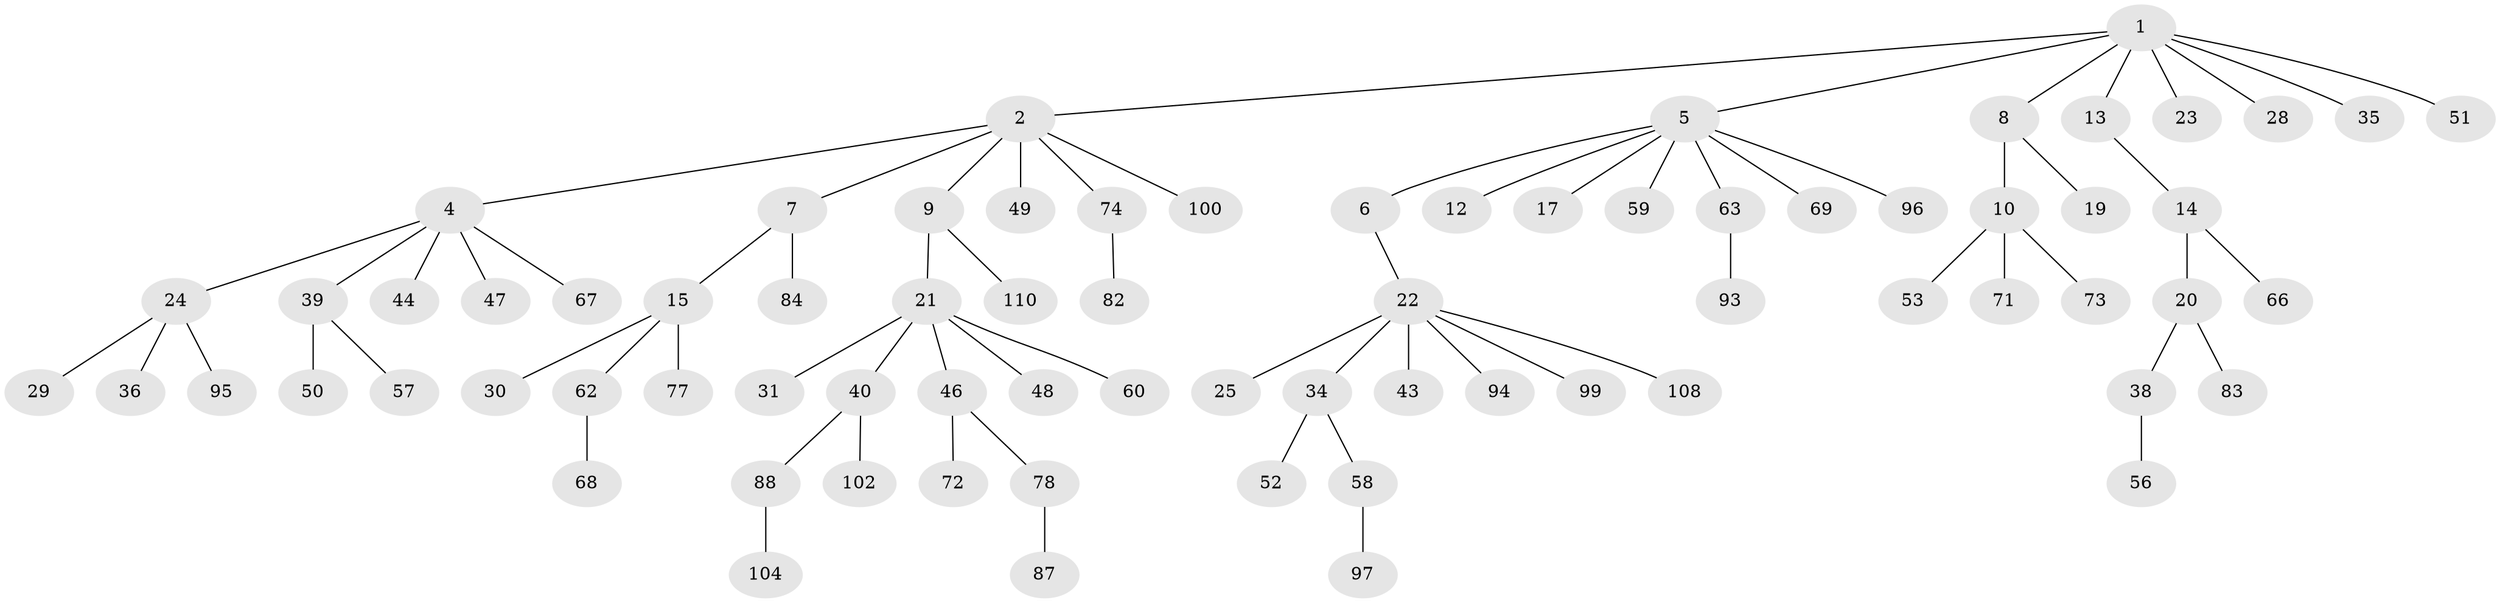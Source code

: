 // original degree distribution, {9: 0.00909090909090909, 7: 0.00909090909090909, 1: 0.5, 2: 0.2818181818181818, 5: 0.02727272727272727, 3: 0.10909090909090909, 4: 0.03636363636363636, 6: 0.02727272727272727}
// Generated by graph-tools (version 1.1) at 2025/11/02/27/25 16:11:25]
// undirected, 74 vertices, 73 edges
graph export_dot {
graph [start="1"]
  node [color=gray90,style=filled];
  1 [super="+3"];
  2 [super="+41"];
  4 [super="+16"];
  5 [super="+11"];
  6 [super="+64"];
  7 [super="+54"];
  8 [super="+33"];
  9 [super="+45"];
  10 [super="+32"];
  12 [super="+61"];
  13;
  14 [super="+55"];
  15 [super="+18"];
  17;
  19 [super="+79"];
  20;
  21 [super="+26"];
  22 [super="+90"];
  23;
  24 [super="+27"];
  25;
  28;
  29;
  30;
  31;
  34 [super="+37"];
  35;
  36;
  38 [super="+86"];
  39 [super="+42"];
  40;
  43 [super="+65"];
  44;
  46 [super="+70"];
  47;
  48;
  49 [super="+91"];
  50 [super="+106"];
  51;
  52 [super="+75"];
  53;
  56;
  57;
  58;
  59 [super="+89"];
  60 [super="+76"];
  62 [super="+103"];
  63 [super="+81"];
  66;
  67 [super="+80"];
  68;
  69;
  71;
  72;
  73;
  74;
  77 [super="+98"];
  78 [super="+85"];
  82 [super="+101"];
  83;
  84 [super="+107"];
  87;
  88 [super="+92"];
  93;
  94;
  95;
  96;
  97;
  99;
  100 [super="+105"];
  102;
  104 [super="+109"];
  108;
  110;
  1 -- 2;
  1 -- 5;
  1 -- 8;
  1 -- 13;
  1 -- 23;
  1 -- 28;
  1 -- 35;
  1 -- 51;
  2 -- 4;
  2 -- 7;
  2 -- 9;
  2 -- 49;
  2 -- 74;
  2 -- 100;
  4 -- 67;
  4 -- 39;
  4 -- 24;
  4 -- 44;
  4 -- 47;
  5 -- 6;
  5 -- 69;
  5 -- 96;
  5 -- 17;
  5 -- 59;
  5 -- 12;
  5 -- 63;
  6 -- 22;
  7 -- 15;
  7 -- 84;
  8 -- 10;
  8 -- 19;
  9 -- 21;
  9 -- 110;
  10 -- 73;
  10 -- 53;
  10 -- 71;
  13 -- 14;
  14 -- 20;
  14 -- 66;
  15 -- 30;
  15 -- 62;
  15 -- 77;
  20 -- 38;
  20 -- 83;
  21 -- 48;
  21 -- 40;
  21 -- 60;
  21 -- 46;
  21 -- 31;
  22 -- 25;
  22 -- 34;
  22 -- 43;
  22 -- 94;
  22 -- 99;
  22 -- 108;
  24 -- 36;
  24 -- 95;
  24 -- 29;
  34 -- 52;
  34 -- 58;
  38 -- 56;
  39 -- 57;
  39 -- 50;
  40 -- 88;
  40 -- 102;
  46 -- 72;
  46 -- 78;
  58 -- 97;
  62 -- 68;
  63 -- 93;
  74 -- 82;
  78 -- 87;
  88 -- 104;
}
